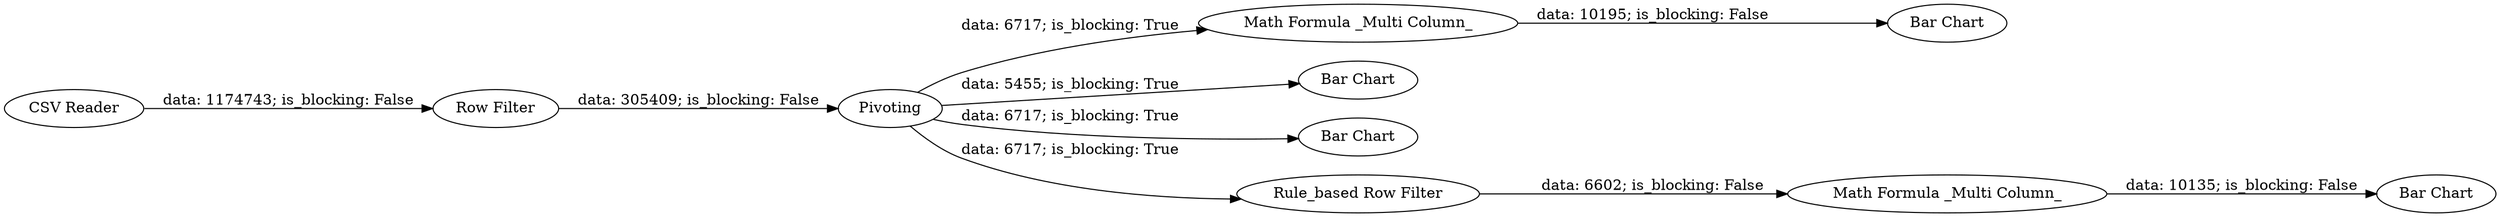 digraph {
	"-2195897655556584510_11" [label="Math Formula _Multi Column_"]
	"-2195897655556584510_21" [label="Math Formula _Multi Column_"]
	"-2195897655556584510_7" [label=Pivoting]
	"-2195897655556584510_16" [label="Bar Chart"]
	"-2195897655556584510_22" [label="Bar Chart"]
	"-2195897655556584510_3" [label="CSV Reader"]
	"-2195897655556584510_14" [label="Bar Chart"]
	"-2195897655556584510_4" [label="Row Filter"]
	"-2195897655556584510_15" [label="Bar Chart"]
	"-2195897655556584510_25" [label="Rule_based Row Filter"]
	"-2195897655556584510_7" -> "-2195897655556584510_14" [label="data: 5455; is_blocking: True"]
	"-2195897655556584510_25" -> "-2195897655556584510_21" [label="data: 6602; is_blocking: False"]
	"-2195897655556584510_11" -> "-2195897655556584510_16" [label="data: 10195; is_blocking: False"]
	"-2195897655556584510_7" -> "-2195897655556584510_25" [label="data: 6717; is_blocking: True"]
	"-2195897655556584510_4" -> "-2195897655556584510_7" [label="data: 305409; is_blocking: False"]
	"-2195897655556584510_3" -> "-2195897655556584510_4" [label="data: 1174743; is_blocking: False"]
	"-2195897655556584510_21" -> "-2195897655556584510_22" [label="data: 10135; is_blocking: False"]
	"-2195897655556584510_7" -> "-2195897655556584510_15" [label="data: 6717; is_blocking: True"]
	"-2195897655556584510_7" -> "-2195897655556584510_11" [label="data: 6717; is_blocking: True"]
	rankdir=LR
}
